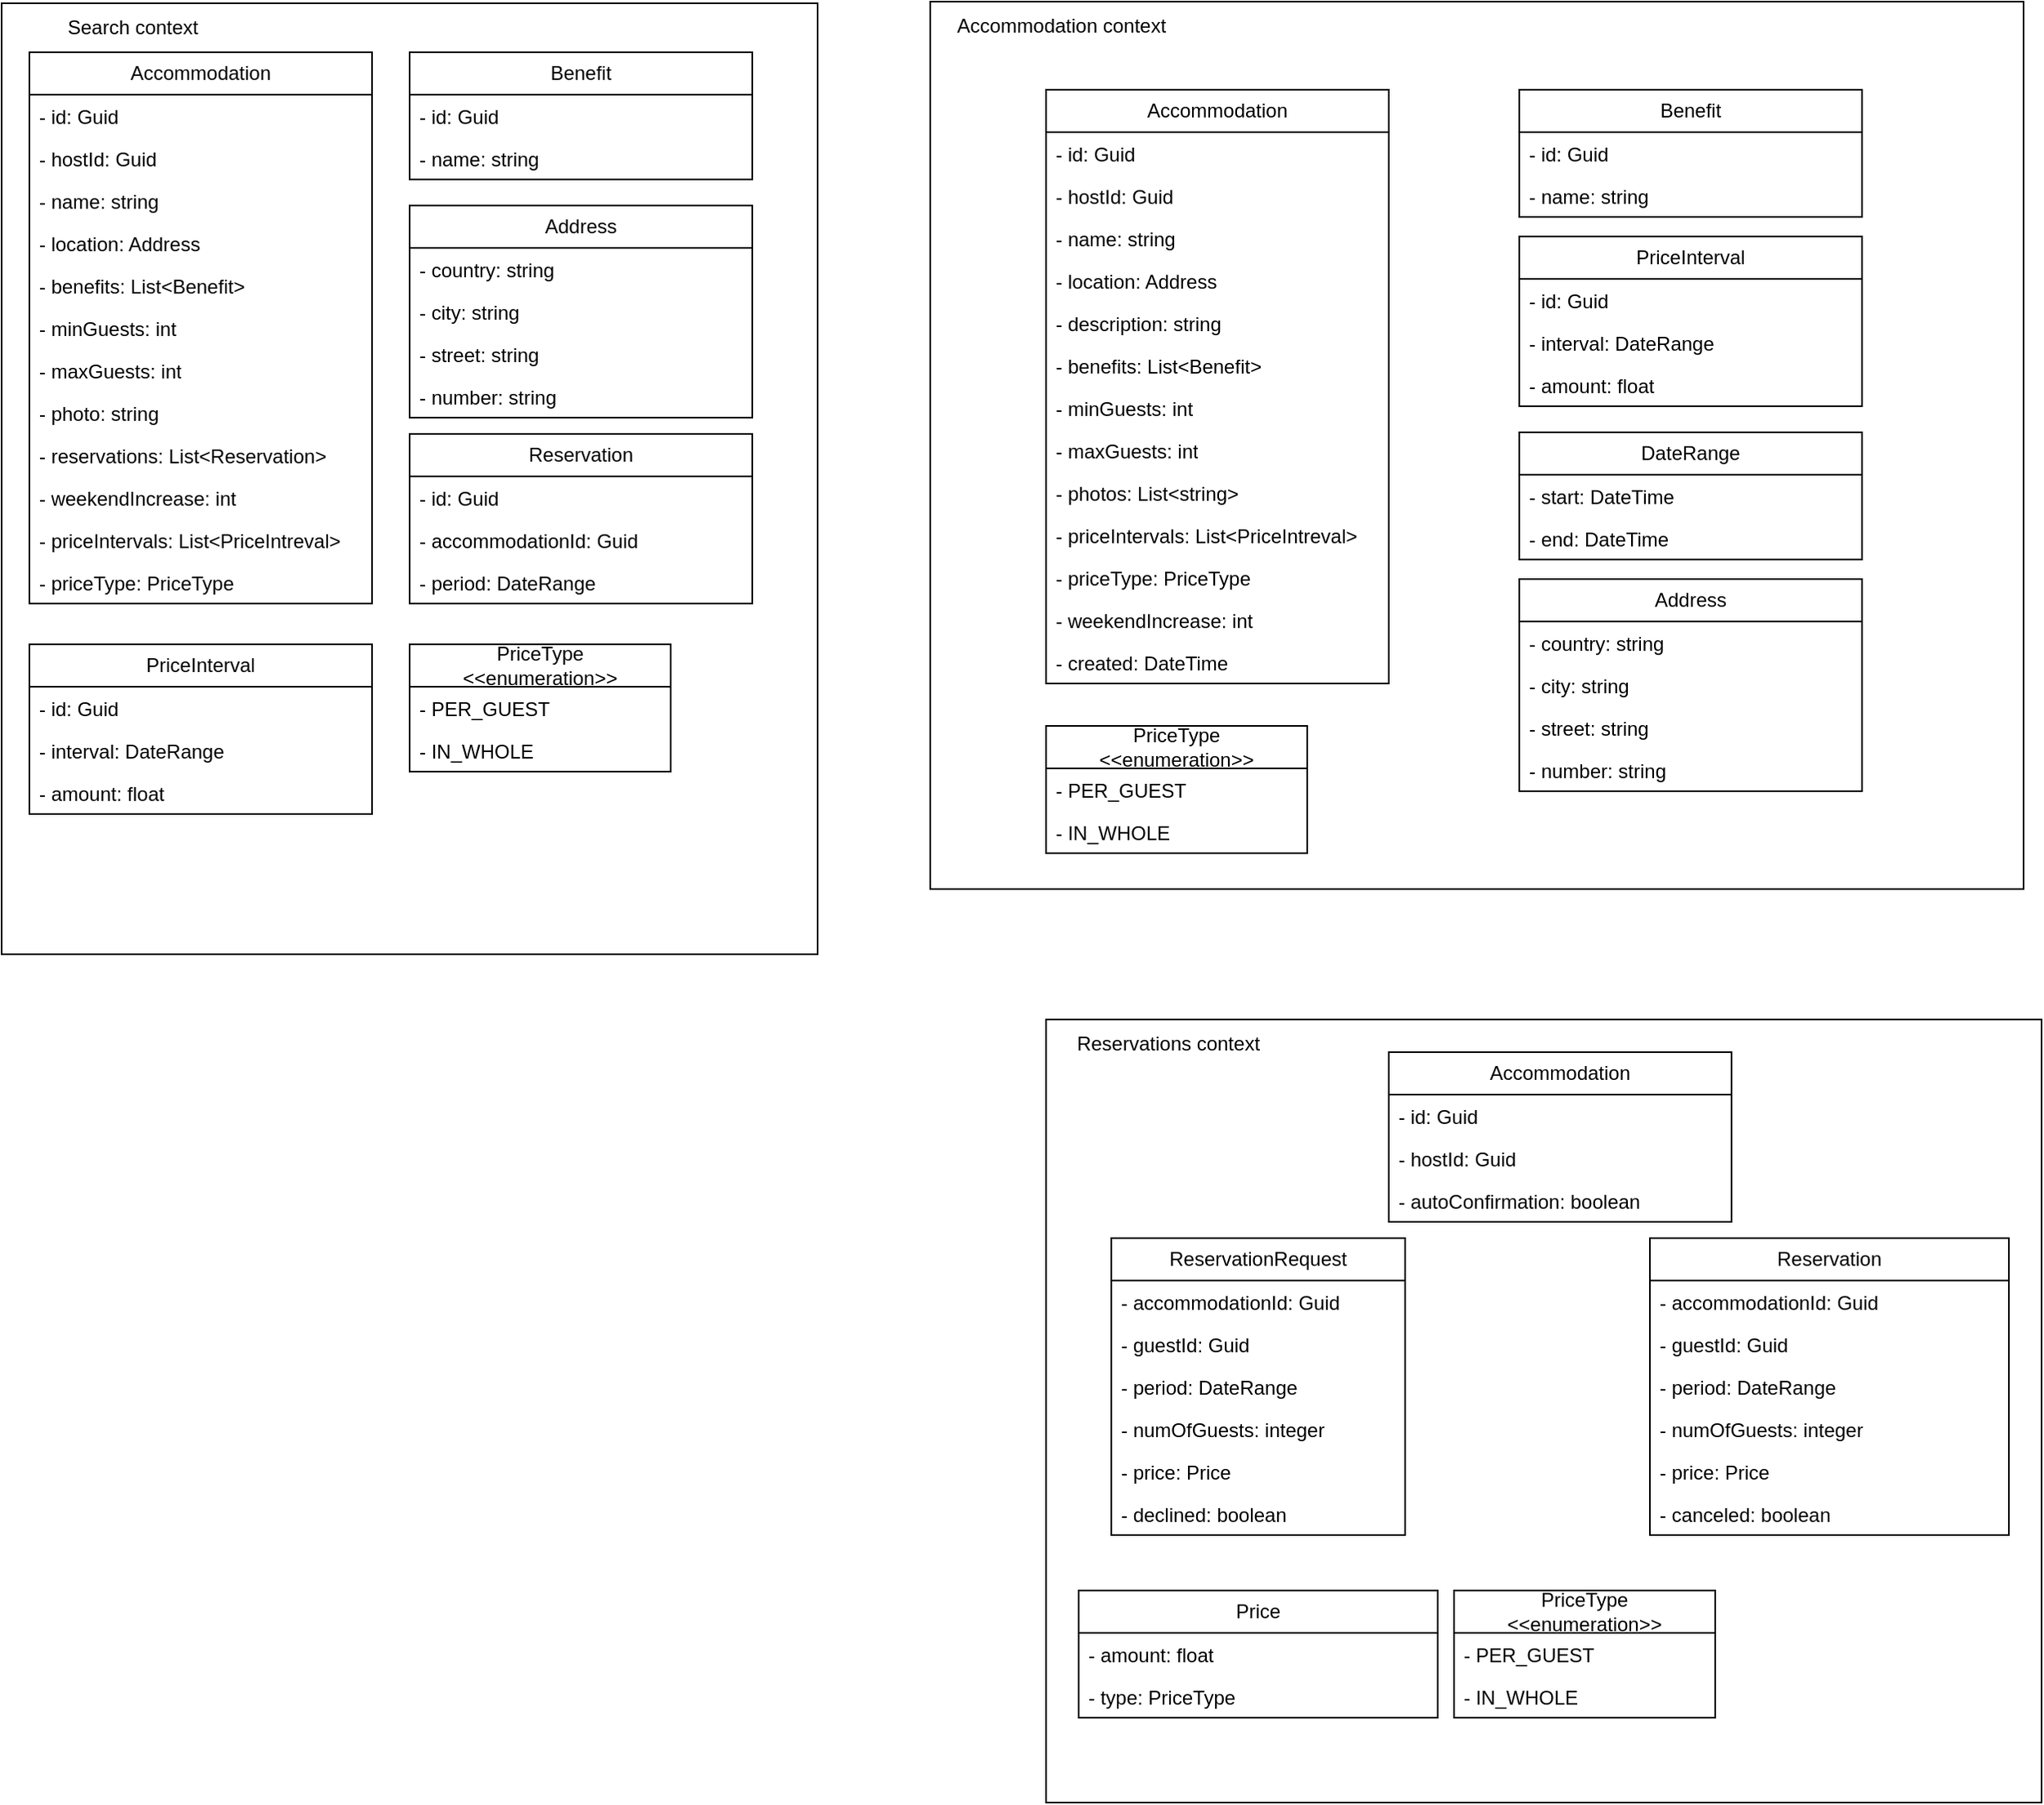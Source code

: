 <mxfile version="21.2.9" type="device">
  <diagram id="C5RBs43oDa-KdzZeNtuy" name="Page-1">
    <mxGraphModel dx="2261" dy="1965" grid="1" gridSize="10" guides="1" tooltips="1" connect="1" arrows="1" fold="1" page="1" pageScale="1" pageWidth="827" pageHeight="1169" math="0" shadow="0">
      <root>
        <mxCell id="WIyWlLk6GJQsqaUBKTNV-0" />
        <mxCell id="WIyWlLk6GJQsqaUBKTNV-1" parent="WIyWlLk6GJQsqaUBKTNV-0" />
        <mxCell id="LBU9sbjzrpB5xj3kdAKq-41" value="" style="rounded=0;whiteSpace=wrap;html=1;" parent="WIyWlLk6GJQsqaUBKTNV-1" vertex="1">
          <mxGeometry x="79" y="-584" width="670" height="544" as="geometry" />
        </mxCell>
        <mxCell id="CReKJw51q5Ft2qlF9bf0-25" value="" style="rounded=0;whiteSpace=wrap;html=1;" parent="WIyWlLk6GJQsqaUBKTNV-1" vertex="1">
          <mxGeometry x="150" y="40" width="610" height="480" as="geometry" />
        </mxCell>
        <mxCell id="CReKJw51q5Ft2qlF9bf0-0" value="ReservationRequest" style="swimlane;fontStyle=0;childLayout=stackLayout;horizontal=1;startSize=26;fillColor=none;horizontalStack=0;resizeParent=1;resizeParentMax=0;resizeLast=0;collapsible=1;marginBottom=0;whiteSpace=wrap;html=1;" parent="WIyWlLk6GJQsqaUBKTNV-1" vertex="1">
          <mxGeometry x="190" y="174" width="180" height="182" as="geometry" />
        </mxCell>
        <mxCell id="CReKJw51q5Ft2qlF9bf0-1" value="- accommodationId: Guid" style="text;strokeColor=none;fillColor=none;align=left;verticalAlign=top;spacingLeft=4;spacingRight=4;overflow=hidden;rotatable=0;points=[[0,0.5],[1,0.5]];portConstraint=eastwest;whiteSpace=wrap;html=1;" parent="CReKJw51q5Ft2qlF9bf0-0" vertex="1">
          <mxGeometry y="26" width="180" height="26" as="geometry" />
        </mxCell>
        <mxCell id="CReKJw51q5Ft2qlF9bf0-16" value="- guestId: Guid" style="text;strokeColor=none;fillColor=none;align=left;verticalAlign=top;spacingLeft=4;spacingRight=4;overflow=hidden;rotatable=0;points=[[0,0.5],[1,0.5]];portConstraint=eastwest;whiteSpace=wrap;html=1;" parent="CReKJw51q5Ft2qlF9bf0-0" vertex="1">
          <mxGeometry y="52" width="180" height="26" as="geometry" />
        </mxCell>
        <mxCell id="CReKJw51q5Ft2qlF9bf0-2" value="- period: DateRange" style="text;strokeColor=none;fillColor=none;align=left;verticalAlign=top;spacingLeft=4;spacingRight=4;overflow=hidden;rotatable=0;points=[[0,0.5],[1,0.5]];portConstraint=eastwest;whiteSpace=wrap;html=1;" parent="CReKJw51q5Ft2qlF9bf0-0" vertex="1">
          <mxGeometry y="78" width="180" height="26" as="geometry" />
        </mxCell>
        <mxCell id="CReKJw51q5Ft2qlF9bf0-3" value="- numOfGuests: integer" style="text;strokeColor=none;fillColor=none;align=left;verticalAlign=top;spacingLeft=4;spacingRight=4;overflow=hidden;rotatable=0;points=[[0,0.5],[1,0.5]];portConstraint=eastwest;whiteSpace=wrap;html=1;" parent="CReKJw51q5Ft2qlF9bf0-0" vertex="1">
          <mxGeometry y="104" width="180" height="26" as="geometry" />
        </mxCell>
        <mxCell id="CReKJw51q5Ft2qlF9bf0-12" value="- price: Price" style="text;strokeColor=none;fillColor=none;align=left;verticalAlign=top;spacingLeft=4;spacingRight=4;overflow=hidden;rotatable=0;points=[[0,0.5],[1,0.5]];portConstraint=eastwest;whiteSpace=wrap;html=1;" parent="CReKJw51q5Ft2qlF9bf0-0" vertex="1">
          <mxGeometry y="130" width="180" height="26" as="geometry" />
        </mxCell>
        <mxCell id="LBU9sbjzrpB5xj3kdAKq-0" value="- declined: boolean" style="text;strokeColor=none;fillColor=none;align=left;verticalAlign=top;spacingLeft=4;spacingRight=4;overflow=hidden;rotatable=0;points=[[0,0.5],[1,0.5]];portConstraint=eastwest;whiteSpace=wrap;html=1;" parent="CReKJw51q5Ft2qlF9bf0-0" vertex="1">
          <mxGeometry y="156" width="180" height="26" as="geometry" />
        </mxCell>
        <mxCell id="CReKJw51q5Ft2qlF9bf0-4" value="Accommodation" style="swimlane;fontStyle=0;childLayout=stackLayout;horizontal=1;startSize=26;fillColor=none;horizontalStack=0;resizeParent=1;resizeParentMax=0;resizeLast=0;collapsible=1;marginBottom=0;whiteSpace=wrap;html=1;" parent="WIyWlLk6GJQsqaUBKTNV-1" vertex="1">
          <mxGeometry x="360" y="60" width="210" height="104" as="geometry" />
        </mxCell>
        <mxCell id="CReKJw51q5Ft2qlF9bf0-5" value="- id: Guid" style="text;strokeColor=none;fillColor=none;align=left;verticalAlign=top;spacingLeft=4;spacingRight=4;overflow=hidden;rotatable=0;points=[[0,0.5],[1,0.5]];portConstraint=eastwest;whiteSpace=wrap;html=1;" parent="CReKJw51q5Ft2qlF9bf0-4" vertex="1">
          <mxGeometry y="26" width="210" height="26" as="geometry" />
        </mxCell>
        <mxCell id="CReKJw51q5Ft2qlF9bf0-6" value="- hostId: Guid" style="text;strokeColor=none;fillColor=none;align=left;verticalAlign=top;spacingLeft=4;spacingRight=4;overflow=hidden;rotatable=0;points=[[0,0.5],[1,0.5]];portConstraint=eastwest;whiteSpace=wrap;html=1;" parent="CReKJw51q5Ft2qlF9bf0-4" vertex="1">
          <mxGeometry y="52" width="210" height="26" as="geometry" />
        </mxCell>
        <mxCell id="CReKJw51q5Ft2qlF9bf0-7" value="- autoConfirmation: boolean" style="text;strokeColor=none;fillColor=none;align=left;verticalAlign=top;spacingLeft=4;spacingRight=4;overflow=hidden;rotatable=0;points=[[0,0.5],[1,0.5]];portConstraint=eastwest;whiteSpace=wrap;html=1;" parent="CReKJw51q5Ft2qlF9bf0-4" vertex="1">
          <mxGeometry y="78" width="210" height="26" as="geometry" />
        </mxCell>
        <mxCell id="CReKJw51q5Ft2qlF9bf0-8" value="Reservation" style="swimlane;fontStyle=0;childLayout=stackLayout;horizontal=1;startSize=26;fillColor=none;horizontalStack=0;resizeParent=1;resizeParentMax=0;resizeLast=0;collapsible=1;marginBottom=0;whiteSpace=wrap;html=1;" parent="WIyWlLk6GJQsqaUBKTNV-1" vertex="1">
          <mxGeometry x="520" y="174" width="220" height="182" as="geometry" />
        </mxCell>
        <mxCell id="CReKJw51q5Ft2qlF9bf0-9" value="- accommodationId: Guid" style="text;strokeColor=none;fillColor=none;align=left;verticalAlign=top;spacingLeft=4;spacingRight=4;overflow=hidden;rotatable=0;points=[[0,0.5],[1,0.5]];portConstraint=eastwest;whiteSpace=wrap;html=1;" parent="CReKJw51q5Ft2qlF9bf0-8" vertex="1">
          <mxGeometry y="26" width="220" height="26" as="geometry" />
        </mxCell>
        <mxCell id="CReKJw51q5Ft2qlF9bf0-15" value="- guestId: Guid" style="text;strokeColor=none;fillColor=none;align=left;verticalAlign=top;spacingLeft=4;spacingRight=4;overflow=hidden;rotatable=0;points=[[0,0.5],[1,0.5]];portConstraint=eastwest;whiteSpace=wrap;html=1;" parent="CReKJw51q5Ft2qlF9bf0-8" vertex="1">
          <mxGeometry y="52" width="220" height="26" as="geometry" />
        </mxCell>
        <mxCell id="CReKJw51q5Ft2qlF9bf0-10" value="- period: DateRange" style="text;strokeColor=none;fillColor=none;align=left;verticalAlign=top;spacingLeft=4;spacingRight=4;overflow=hidden;rotatable=0;points=[[0,0.5],[1,0.5]];portConstraint=eastwest;whiteSpace=wrap;html=1;" parent="CReKJw51q5Ft2qlF9bf0-8" vertex="1">
          <mxGeometry y="78" width="220" height="26" as="geometry" />
        </mxCell>
        <mxCell id="CReKJw51q5Ft2qlF9bf0-11" value="- numOfGuests: integer" style="text;strokeColor=none;fillColor=none;align=left;verticalAlign=top;spacingLeft=4;spacingRight=4;overflow=hidden;rotatable=0;points=[[0,0.5],[1,0.5]];portConstraint=eastwest;whiteSpace=wrap;html=1;" parent="CReKJw51q5Ft2qlF9bf0-8" vertex="1">
          <mxGeometry y="104" width="220" height="26" as="geometry" />
        </mxCell>
        <mxCell id="CReKJw51q5Ft2qlF9bf0-13" value="- price: Price" style="text;strokeColor=none;fillColor=none;align=left;verticalAlign=top;spacingLeft=4;spacingRight=4;overflow=hidden;rotatable=0;points=[[0,0.5],[1,0.5]];portConstraint=eastwest;whiteSpace=wrap;html=1;" parent="CReKJw51q5Ft2qlF9bf0-8" vertex="1">
          <mxGeometry y="130" width="220" height="26" as="geometry" />
        </mxCell>
        <mxCell id="CReKJw51q5Ft2qlF9bf0-14" value="- canceled: boolean" style="text;strokeColor=none;fillColor=none;align=left;verticalAlign=top;spacingLeft=4;spacingRight=4;overflow=hidden;rotatable=0;points=[[0,0.5],[1,0.5]];portConstraint=eastwest;whiteSpace=wrap;html=1;" parent="CReKJw51q5Ft2qlF9bf0-8" vertex="1">
          <mxGeometry y="156" width="220" height="26" as="geometry" />
        </mxCell>
        <mxCell id="CReKJw51q5Ft2qlF9bf0-17" value="Price" style="swimlane;fontStyle=0;childLayout=stackLayout;horizontal=1;startSize=26;fillColor=none;horizontalStack=0;resizeParent=1;resizeParentMax=0;resizeLast=0;collapsible=1;marginBottom=0;whiteSpace=wrap;html=1;" parent="WIyWlLk6GJQsqaUBKTNV-1" vertex="1">
          <mxGeometry x="170" y="390" width="220" height="78" as="geometry" />
        </mxCell>
        <mxCell id="CReKJw51q5Ft2qlF9bf0-18" value="- amount: float" style="text;strokeColor=none;fillColor=none;align=left;verticalAlign=top;spacingLeft=4;spacingRight=4;overflow=hidden;rotatable=0;points=[[0,0.5],[1,0.5]];portConstraint=eastwest;whiteSpace=wrap;html=1;" parent="CReKJw51q5Ft2qlF9bf0-17" vertex="1">
          <mxGeometry y="26" width="220" height="26" as="geometry" />
        </mxCell>
        <mxCell id="CReKJw51q5Ft2qlF9bf0-19" value="- type: PriceType" style="text;strokeColor=none;fillColor=none;align=left;verticalAlign=top;spacingLeft=4;spacingRight=4;overflow=hidden;rotatable=0;points=[[0,0.5],[1,0.5]];portConstraint=eastwest;whiteSpace=wrap;html=1;" parent="CReKJw51q5Ft2qlF9bf0-17" vertex="1">
          <mxGeometry y="52" width="220" height="26" as="geometry" />
        </mxCell>
        <mxCell id="CReKJw51q5Ft2qlF9bf0-21" value="PriceType&lt;br&gt;&amp;lt;&amp;lt;enumeration&amp;gt;&amp;gt;" style="swimlane;fontStyle=0;childLayout=stackLayout;horizontal=1;startSize=26;fillColor=none;horizontalStack=0;resizeParent=1;resizeParentMax=0;resizeLast=0;collapsible=1;marginBottom=0;whiteSpace=wrap;html=1;" parent="WIyWlLk6GJQsqaUBKTNV-1" vertex="1">
          <mxGeometry x="400" y="390" width="160" height="78" as="geometry" />
        </mxCell>
        <mxCell id="CReKJw51q5Ft2qlF9bf0-22" value="- PER_GUEST" style="text;strokeColor=none;fillColor=none;align=left;verticalAlign=top;spacingLeft=4;spacingRight=4;overflow=hidden;rotatable=0;points=[[0,0.5],[1,0.5]];portConstraint=eastwest;whiteSpace=wrap;html=1;" parent="CReKJw51q5Ft2qlF9bf0-21" vertex="1">
          <mxGeometry y="26" width="160" height="26" as="geometry" />
        </mxCell>
        <mxCell id="CReKJw51q5Ft2qlF9bf0-23" value="- IN_WHOLE" style="text;strokeColor=none;fillColor=none;align=left;verticalAlign=top;spacingLeft=4;spacingRight=4;overflow=hidden;rotatable=0;points=[[0,0.5],[1,0.5]];portConstraint=eastwest;whiteSpace=wrap;html=1;" parent="CReKJw51q5Ft2qlF9bf0-21" vertex="1">
          <mxGeometry y="52" width="160" height="26" as="geometry" />
        </mxCell>
        <mxCell id="CReKJw51q5Ft2qlF9bf0-26" value="Reservations context" style="text;html=1;strokeColor=none;fillColor=none;align=center;verticalAlign=middle;whiteSpace=wrap;rounded=0;" parent="WIyWlLk6GJQsqaUBKTNV-1" vertex="1">
          <mxGeometry x="150" y="40" width="150" height="30" as="geometry" />
        </mxCell>
        <mxCell id="LBU9sbjzrpB5xj3kdAKq-2" value="Accommodation" style="swimlane;fontStyle=0;childLayout=stackLayout;horizontal=1;startSize=26;fillColor=none;horizontalStack=0;resizeParent=1;resizeParentMax=0;resizeLast=0;collapsible=1;marginBottom=0;whiteSpace=wrap;html=1;" parent="WIyWlLk6GJQsqaUBKTNV-1" vertex="1">
          <mxGeometry x="150" y="-530" width="210" height="364" as="geometry" />
        </mxCell>
        <mxCell id="LBU9sbjzrpB5xj3kdAKq-3" value="- id: Guid" style="text;strokeColor=none;fillColor=none;align=left;verticalAlign=top;spacingLeft=4;spacingRight=4;overflow=hidden;rotatable=0;points=[[0,0.5],[1,0.5]];portConstraint=eastwest;whiteSpace=wrap;html=1;" parent="LBU9sbjzrpB5xj3kdAKq-2" vertex="1">
          <mxGeometry y="26" width="210" height="26" as="geometry" />
        </mxCell>
        <mxCell id="LBU9sbjzrpB5xj3kdAKq-4" value="- hostId: Guid" style="text;strokeColor=none;fillColor=none;align=left;verticalAlign=top;spacingLeft=4;spacingRight=4;overflow=hidden;rotatable=0;points=[[0,0.5],[1,0.5]];portConstraint=eastwest;whiteSpace=wrap;html=1;" parent="LBU9sbjzrpB5xj3kdAKq-2" vertex="1">
          <mxGeometry y="52" width="210" height="26" as="geometry" />
        </mxCell>
        <mxCell id="LBU9sbjzrpB5xj3kdAKq-6" value="- name: string" style="text;strokeColor=none;fillColor=none;align=left;verticalAlign=top;spacingLeft=4;spacingRight=4;overflow=hidden;rotatable=0;points=[[0,0.5],[1,0.5]];portConstraint=eastwest;whiteSpace=wrap;html=1;" parent="LBU9sbjzrpB5xj3kdAKq-2" vertex="1">
          <mxGeometry y="78" width="210" height="26" as="geometry" />
        </mxCell>
        <mxCell id="LBU9sbjzrpB5xj3kdAKq-7" value="- location: Address" style="text;strokeColor=none;fillColor=none;align=left;verticalAlign=top;spacingLeft=4;spacingRight=4;overflow=hidden;rotatable=0;points=[[0,0.5],[1,0.5]];portConstraint=eastwest;whiteSpace=wrap;html=1;" parent="LBU9sbjzrpB5xj3kdAKq-2" vertex="1">
          <mxGeometry y="104" width="210" height="26" as="geometry" />
        </mxCell>
        <mxCell id="LBU9sbjzrpB5xj3kdAKq-8" value="- description: string" style="text;strokeColor=none;fillColor=none;align=left;verticalAlign=top;spacingLeft=4;spacingRight=4;overflow=hidden;rotatable=0;points=[[0,0.5],[1,0.5]];portConstraint=eastwest;whiteSpace=wrap;html=1;" parent="LBU9sbjzrpB5xj3kdAKq-2" vertex="1">
          <mxGeometry y="130" width="210" height="26" as="geometry" />
        </mxCell>
        <mxCell id="LBU9sbjzrpB5xj3kdAKq-17" value="- benefits: List&amp;lt;Benefit&amp;gt;" style="text;strokeColor=none;fillColor=none;align=left;verticalAlign=top;spacingLeft=4;spacingRight=4;overflow=hidden;rotatable=0;points=[[0,0.5],[1,0.5]];portConstraint=eastwest;whiteSpace=wrap;html=1;" parent="LBU9sbjzrpB5xj3kdAKq-2" vertex="1">
          <mxGeometry y="156" width="210" height="26" as="geometry" />
        </mxCell>
        <mxCell id="LBU9sbjzrpB5xj3kdAKq-9" value="- minGuests: int" style="text;strokeColor=none;fillColor=none;align=left;verticalAlign=top;spacingLeft=4;spacingRight=4;overflow=hidden;rotatable=0;points=[[0,0.5],[1,0.5]];portConstraint=eastwest;whiteSpace=wrap;html=1;" parent="LBU9sbjzrpB5xj3kdAKq-2" vertex="1">
          <mxGeometry y="182" width="210" height="26" as="geometry" />
        </mxCell>
        <mxCell id="LBU9sbjzrpB5xj3kdAKq-18" value="- maxGuests: int" style="text;strokeColor=none;fillColor=none;align=left;verticalAlign=top;spacingLeft=4;spacingRight=4;overflow=hidden;rotatable=0;points=[[0,0.5],[1,0.5]];portConstraint=eastwest;whiteSpace=wrap;html=1;" parent="LBU9sbjzrpB5xj3kdAKq-2" vertex="1">
          <mxGeometry y="208" width="210" height="26" as="geometry" />
        </mxCell>
        <mxCell id="LBU9sbjzrpB5xj3kdAKq-19" value="- photos: List&amp;lt;string&amp;gt;" style="text;strokeColor=none;fillColor=none;align=left;verticalAlign=top;spacingLeft=4;spacingRight=4;overflow=hidden;rotatable=0;points=[[0,0.5],[1,0.5]];portConstraint=eastwest;whiteSpace=wrap;html=1;" parent="LBU9sbjzrpB5xj3kdAKq-2" vertex="1">
          <mxGeometry y="234" width="210" height="26" as="geometry" />
        </mxCell>
        <mxCell id="LBU9sbjzrpB5xj3kdAKq-30" value="- priceIntervals: List&amp;lt;PriceIntreval&amp;gt;" style="text;strokeColor=none;fillColor=none;align=left;verticalAlign=top;spacingLeft=4;spacingRight=4;overflow=hidden;rotatable=0;points=[[0,0.5],[1,0.5]];portConstraint=eastwest;whiteSpace=wrap;html=1;" parent="LBU9sbjzrpB5xj3kdAKq-2" vertex="1">
          <mxGeometry y="260" width="210" height="26" as="geometry" />
        </mxCell>
        <mxCell id="LBU9sbjzrpB5xj3kdAKq-31" value="- priceType: PriceType" style="text;strokeColor=none;fillColor=none;align=left;verticalAlign=top;spacingLeft=4;spacingRight=4;overflow=hidden;rotatable=0;points=[[0,0.5],[1,0.5]];portConstraint=eastwest;whiteSpace=wrap;html=1;" parent="LBU9sbjzrpB5xj3kdAKq-2" vertex="1">
          <mxGeometry y="286" width="210" height="26" as="geometry" />
        </mxCell>
        <mxCell id="LBU9sbjzrpB5xj3kdAKq-43" value="- weekendIncrease: int" style="text;strokeColor=none;fillColor=none;align=left;verticalAlign=top;spacingLeft=4;spacingRight=4;overflow=hidden;rotatable=0;points=[[0,0.5],[1,0.5]];portConstraint=eastwest;whiteSpace=wrap;html=1;" parent="LBU9sbjzrpB5xj3kdAKq-2" vertex="1">
          <mxGeometry y="312" width="210" height="26" as="geometry" />
        </mxCell>
        <mxCell id="LBU9sbjzrpB5xj3kdAKq-45" value="- created: DateTime" style="text;strokeColor=none;fillColor=none;align=left;verticalAlign=top;spacingLeft=4;spacingRight=4;overflow=hidden;rotatable=0;points=[[0,0.5],[1,0.5]];portConstraint=eastwest;whiteSpace=wrap;html=1;" parent="LBU9sbjzrpB5xj3kdAKq-2" vertex="1">
          <mxGeometry y="338" width="210" height="26" as="geometry" />
        </mxCell>
        <mxCell id="LBU9sbjzrpB5xj3kdAKq-10" value="Benefit" style="swimlane;fontStyle=0;childLayout=stackLayout;horizontal=1;startSize=26;fillColor=none;horizontalStack=0;resizeParent=1;resizeParentMax=0;resizeLast=0;collapsible=1;marginBottom=0;whiteSpace=wrap;html=1;" parent="WIyWlLk6GJQsqaUBKTNV-1" vertex="1">
          <mxGeometry x="440" y="-530" width="210" height="78" as="geometry" />
        </mxCell>
        <mxCell id="LBU9sbjzrpB5xj3kdAKq-11" value="- id: Guid" style="text;strokeColor=none;fillColor=none;align=left;verticalAlign=top;spacingLeft=4;spacingRight=4;overflow=hidden;rotatable=0;points=[[0,0.5],[1,0.5]];portConstraint=eastwest;whiteSpace=wrap;html=1;" parent="LBU9sbjzrpB5xj3kdAKq-10" vertex="1">
          <mxGeometry y="26" width="210" height="26" as="geometry" />
        </mxCell>
        <mxCell id="LBU9sbjzrpB5xj3kdAKq-12" value="- name: string" style="text;strokeColor=none;fillColor=none;align=left;verticalAlign=top;spacingLeft=4;spacingRight=4;overflow=hidden;rotatable=0;points=[[0,0.5],[1,0.5]];portConstraint=eastwest;whiteSpace=wrap;html=1;" parent="LBU9sbjzrpB5xj3kdAKq-10" vertex="1">
          <mxGeometry y="52" width="210" height="26" as="geometry" />
        </mxCell>
        <mxCell id="LBU9sbjzrpB5xj3kdAKq-20" value="PriceInterval" style="swimlane;fontStyle=0;childLayout=stackLayout;horizontal=1;startSize=26;fillColor=none;horizontalStack=0;resizeParent=1;resizeParentMax=0;resizeLast=0;collapsible=1;marginBottom=0;whiteSpace=wrap;html=1;" parent="WIyWlLk6GJQsqaUBKTNV-1" vertex="1">
          <mxGeometry x="440" y="-440" width="210" height="104" as="geometry" />
        </mxCell>
        <mxCell id="LBU9sbjzrpB5xj3kdAKq-21" value="- id: Guid" style="text;strokeColor=none;fillColor=none;align=left;verticalAlign=top;spacingLeft=4;spacingRight=4;overflow=hidden;rotatable=0;points=[[0,0.5],[1,0.5]];portConstraint=eastwest;whiteSpace=wrap;html=1;" parent="LBU9sbjzrpB5xj3kdAKq-20" vertex="1">
          <mxGeometry y="26" width="210" height="26" as="geometry" />
        </mxCell>
        <mxCell id="LBU9sbjzrpB5xj3kdAKq-22" value="- interval: DateRange" style="text;strokeColor=none;fillColor=none;align=left;verticalAlign=top;spacingLeft=4;spacingRight=4;overflow=hidden;rotatable=0;points=[[0,0.5],[1,0.5]];portConstraint=eastwest;whiteSpace=wrap;html=1;" parent="LBU9sbjzrpB5xj3kdAKq-20" vertex="1">
          <mxGeometry y="52" width="210" height="26" as="geometry" />
        </mxCell>
        <mxCell id="LBU9sbjzrpB5xj3kdAKq-29" value="- amount: float" style="text;strokeColor=none;fillColor=none;align=left;verticalAlign=top;spacingLeft=4;spacingRight=4;overflow=hidden;rotatable=0;points=[[0,0.5],[1,0.5]];portConstraint=eastwest;whiteSpace=wrap;html=1;" parent="LBU9sbjzrpB5xj3kdAKq-20" vertex="1">
          <mxGeometry y="78" width="210" height="26" as="geometry" />
        </mxCell>
        <mxCell id="LBU9sbjzrpB5xj3kdAKq-26" value="PriceType&lt;br&gt;&amp;lt;&amp;lt;enumeration&amp;gt;&amp;gt;" style="swimlane;fontStyle=0;childLayout=stackLayout;horizontal=1;startSize=26;fillColor=none;horizontalStack=0;resizeParent=1;resizeParentMax=0;resizeLast=0;collapsible=1;marginBottom=0;whiteSpace=wrap;html=1;" parent="WIyWlLk6GJQsqaUBKTNV-1" vertex="1">
          <mxGeometry x="150" y="-140" width="160" height="78" as="geometry" />
        </mxCell>
        <mxCell id="LBU9sbjzrpB5xj3kdAKq-27" value="- PER_GUEST" style="text;strokeColor=none;fillColor=none;align=left;verticalAlign=top;spacingLeft=4;spacingRight=4;overflow=hidden;rotatable=0;points=[[0,0.5],[1,0.5]];portConstraint=eastwest;whiteSpace=wrap;html=1;" parent="LBU9sbjzrpB5xj3kdAKq-26" vertex="1">
          <mxGeometry y="26" width="160" height="26" as="geometry" />
        </mxCell>
        <mxCell id="LBU9sbjzrpB5xj3kdAKq-28" value="- IN_WHOLE" style="text;strokeColor=none;fillColor=none;align=left;verticalAlign=top;spacingLeft=4;spacingRight=4;overflow=hidden;rotatable=0;points=[[0,0.5],[1,0.5]];portConstraint=eastwest;whiteSpace=wrap;html=1;" parent="LBU9sbjzrpB5xj3kdAKq-26" vertex="1">
          <mxGeometry y="52" width="160" height="26" as="geometry" />
        </mxCell>
        <mxCell id="LBU9sbjzrpB5xj3kdAKq-32" value="DateRange" style="swimlane;fontStyle=0;childLayout=stackLayout;horizontal=1;startSize=26;fillColor=none;horizontalStack=0;resizeParent=1;resizeParentMax=0;resizeLast=0;collapsible=1;marginBottom=0;whiteSpace=wrap;html=1;" parent="WIyWlLk6GJQsqaUBKTNV-1" vertex="1">
          <mxGeometry x="440" y="-320" width="210" height="78" as="geometry" />
        </mxCell>
        <mxCell id="LBU9sbjzrpB5xj3kdAKq-33" value="- start: DateTime" style="text;strokeColor=none;fillColor=none;align=left;verticalAlign=top;spacingLeft=4;spacingRight=4;overflow=hidden;rotatable=0;points=[[0,0.5],[1,0.5]];portConstraint=eastwest;whiteSpace=wrap;html=1;" parent="LBU9sbjzrpB5xj3kdAKq-32" vertex="1">
          <mxGeometry y="26" width="210" height="26" as="geometry" />
        </mxCell>
        <mxCell id="LBU9sbjzrpB5xj3kdAKq-34" value="- end: DateTime" style="text;strokeColor=none;fillColor=none;align=left;verticalAlign=top;spacingLeft=4;spacingRight=4;overflow=hidden;rotatable=0;points=[[0,0.5],[1,0.5]];portConstraint=eastwest;whiteSpace=wrap;html=1;" parent="LBU9sbjzrpB5xj3kdAKq-32" vertex="1">
          <mxGeometry y="52" width="210" height="26" as="geometry" />
        </mxCell>
        <mxCell id="LBU9sbjzrpB5xj3kdAKq-36" value="Address" style="swimlane;fontStyle=0;childLayout=stackLayout;horizontal=1;startSize=26;fillColor=none;horizontalStack=0;resizeParent=1;resizeParentMax=0;resizeLast=0;collapsible=1;marginBottom=0;whiteSpace=wrap;html=1;" parent="WIyWlLk6GJQsqaUBKTNV-1" vertex="1">
          <mxGeometry x="440" y="-230" width="210" height="130" as="geometry" />
        </mxCell>
        <mxCell id="LBU9sbjzrpB5xj3kdAKq-37" value="- country: string" style="text;strokeColor=none;fillColor=none;align=left;verticalAlign=top;spacingLeft=4;spacingRight=4;overflow=hidden;rotatable=0;points=[[0,0.5],[1,0.5]];portConstraint=eastwest;whiteSpace=wrap;html=1;" parent="LBU9sbjzrpB5xj3kdAKq-36" vertex="1">
          <mxGeometry y="26" width="210" height="26" as="geometry" />
        </mxCell>
        <mxCell id="LBU9sbjzrpB5xj3kdAKq-38" value="- city: string" style="text;strokeColor=none;fillColor=none;align=left;verticalAlign=top;spacingLeft=4;spacingRight=4;overflow=hidden;rotatable=0;points=[[0,0.5],[1,0.5]];portConstraint=eastwest;whiteSpace=wrap;html=1;" parent="LBU9sbjzrpB5xj3kdAKq-36" vertex="1">
          <mxGeometry y="52" width="210" height="26" as="geometry" />
        </mxCell>
        <mxCell id="LBU9sbjzrpB5xj3kdAKq-39" value="- street: string" style="text;strokeColor=none;fillColor=none;align=left;verticalAlign=top;spacingLeft=4;spacingRight=4;overflow=hidden;rotatable=0;points=[[0,0.5],[1,0.5]];portConstraint=eastwest;whiteSpace=wrap;html=1;" parent="LBU9sbjzrpB5xj3kdAKq-36" vertex="1">
          <mxGeometry y="78" width="210" height="26" as="geometry" />
        </mxCell>
        <mxCell id="LBU9sbjzrpB5xj3kdAKq-40" value="- number: string" style="text;strokeColor=none;fillColor=none;align=left;verticalAlign=top;spacingLeft=4;spacingRight=4;overflow=hidden;rotatable=0;points=[[0,0.5],[1,0.5]];portConstraint=eastwest;whiteSpace=wrap;html=1;" parent="LBU9sbjzrpB5xj3kdAKq-36" vertex="1">
          <mxGeometry y="104" width="210" height="26" as="geometry" />
        </mxCell>
        <mxCell id="LBU9sbjzrpB5xj3kdAKq-42" value="Accommodation context" style="text;html=1;strokeColor=none;fillColor=none;align=center;verticalAlign=middle;whiteSpace=wrap;rounded=0;" parent="WIyWlLk6GJQsqaUBKTNV-1" vertex="1">
          <mxGeometry x="79" y="-584" width="161" height="30" as="geometry" />
        </mxCell>
        <mxCell id="LBU9sbjzrpB5xj3kdAKq-48" value="" style="rounded=0;whiteSpace=wrap;html=1;" parent="WIyWlLk6GJQsqaUBKTNV-1" vertex="1">
          <mxGeometry x="-490" y="-583" width="500" height="583" as="geometry" />
        </mxCell>
        <mxCell id="LBU9sbjzrpB5xj3kdAKq-49" value="Search context" style="text;html=1;strokeColor=none;fillColor=none;align=center;verticalAlign=middle;whiteSpace=wrap;rounded=0;" parent="WIyWlLk6GJQsqaUBKTNV-1" vertex="1">
          <mxGeometry x="-490" y="-583" width="161" height="30" as="geometry" />
        </mxCell>
        <mxCell id="LBU9sbjzrpB5xj3kdAKq-50" value="Accommodation" style="swimlane;fontStyle=0;childLayout=stackLayout;horizontal=1;startSize=26;fillColor=none;horizontalStack=0;resizeParent=1;resizeParentMax=0;resizeLast=0;collapsible=1;marginBottom=0;whiteSpace=wrap;html=1;" parent="WIyWlLk6GJQsqaUBKTNV-1" vertex="1">
          <mxGeometry x="-473" y="-553" width="210" height="338" as="geometry" />
        </mxCell>
        <mxCell id="LBU9sbjzrpB5xj3kdAKq-51" value="- id: Guid" style="text;strokeColor=none;fillColor=none;align=left;verticalAlign=top;spacingLeft=4;spacingRight=4;overflow=hidden;rotatable=0;points=[[0,0.5],[1,0.5]];portConstraint=eastwest;whiteSpace=wrap;html=1;" parent="LBU9sbjzrpB5xj3kdAKq-50" vertex="1">
          <mxGeometry y="26" width="210" height="26" as="geometry" />
        </mxCell>
        <mxCell id="LBU9sbjzrpB5xj3kdAKq-52" value="- hostId: Guid" style="text;strokeColor=none;fillColor=none;align=left;verticalAlign=top;spacingLeft=4;spacingRight=4;overflow=hidden;rotatable=0;points=[[0,0.5],[1,0.5]];portConstraint=eastwest;whiteSpace=wrap;html=1;" parent="LBU9sbjzrpB5xj3kdAKq-50" vertex="1">
          <mxGeometry y="52" width="210" height="26" as="geometry" />
        </mxCell>
        <mxCell id="LBU9sbjzrpB5xj3kdAKq-53" value="- name: string" style="text;strokeColor=none;fillColor=none;align=left;verticalAlign=top;spacingLeft=4;spacingRight=4;overflow=hidden;rotatable=0;points=[[0,0.5],[1,0.5]];portConstraint=eastwest;whiteSpace=wrap;html=1;" parent="LBU9sbjzrpB5xj3kdAKq-50" vertex="1">
          <mxGeometry y="78" width="210" height="26" as="geometry" />
        </mxCell>
        <mxCell id="LBU9sbjzrpB5xj3kdAKq-54" value="- location: Address" style="text;strokeColor=none;fillColor=none;align=left;verticalAlign=top;spacingLeft=4;spacingRight=4;overflow=hidden;rotatable=0;points=[[0,0.5],[1,0.5]];portConstraint=eastwest;whiteSpace=wrap;html=1;" parent="LBU9sbjzrpB5xj3kdAKq-50" vertex="1">
          <mxGeometry y="104" width="210" height="26" as="geometry" />
        </mxCell>
        <mxCell id="LBU9sbjzrpB5xj3kdAKq-56" value="- benefits: List&amp;lt;Benefit&amp;gt;" style="text;strokeColor=none;fillColor=none;align=left;verticalAlign=top;spacingLeft=4;spacingRight=4;overflow=hidden;rotatable=0;points=[[0,0.5],[1,0.5]];portConstraint=eastwest;whiteSpace=wrap;html=1;" parent="LBU9sbjzrpB5xj3kdAKq-50" vertex="1">
          <mxGeometry y="130" width="210" height="26" as="geometry" />
        </mxCell>
        <mxCell id="LBU9sbjzrpB5xj3kdAKq-57" value="- minGuests: int" style="text;strokeColor=none;fillColor=none;align=left;verticalAlign=top;spacingLeft=4;spacingRight=4;overflow=hidden;rotatable=0;points=[[0,0.5],[1,0.5]];portConstraint=eastwest;whiteSpace=wrap;html=1;" parent="LBU9sbjzrpB5xj3kdAKq-50" vertex="1">
          <mxGeometry y="156" width="210" height="26" as="geometry" />
        </mxCell>
        <mxCell id="LBU9sbjzrpB5xj3kdAKq-58" value="- maxGuests: int" style="text;strokeColor=none;fillColor=none;align=left;verticalAlign=top;spacingLeft=4;spacingRight=4;overflow=hidden;rotatable=0;points=[[0,0.5],[1,0.5]];portConstraint=eastwest;whiteSpace=wrap;html=1;" parent="LBU9sbjzrpB5xj3kdAKq-50" vertex="1">
          <mxGeometry y="182" width="210" height="26" as="geometry" />
        </mxCell>
        <mxCell id="LBU9sbjzrpB5xj3kdAKq-59" value="- photo: string" style="text;strokeColor=none;fillColor=none;align=left;verticalAlign=top;spacingLeft=4;spacingRight=4;overflow=hidden;rotatable=0;points=[[0,0.5],[1,0.5]];portConstraint=eastwest;whiteSpace=wrap;html=1;" parent="LBU9sbjzrpB5xj3kdAKq-50" vertex="1">
          <mxGeometry y="208" width="210" height="26" as="geometry" />
        </mxCell>
        <mxCell id="LBU9sbjzrpB5xj3kdAKq-82" value="- reservations: List&amp;lt;Reservation&amp;gt;" style="text;strokeColor=none;fillColor=none;align=left;verticalAlign=top;spacingLeft=4;spacingRight=4;overflow=hidden;rotatable=0;points=[[0,0.5],[1,0.5]];portConstraint=eastwest;whiteSpace=wrap;html=1;" parent="LBU9sbjzrpB5xj3kdAKq-50" vertex="1">
          <mxGeometry y="234" width="210" height="26" as="geometry" />
        </mxCell>
        <mxCell id="ST-vGb88Gmzs1Vk_Q8uZ-0" value="- weekendIncrease: int" style="text;strokeColor=none;fillColor=none;align=left;verticalAlign=top;spacingLeft=4;spacingRight=4;overflow=hidden;rotatable=0;points=[[0,0.5],[1,0.5]];portConstraint=eastwest;whiteSpace=wrap;html=1;" vertex="1" parent="LBU9sbjzrpB5xj3kdAKq-50">
          <mxGeometry y="260" width="210" height="26" as="geometry" />
        </mxCell>
        <mxCell id="ST-vGb88Gmzs1Vk_Q8uZ-1" value="- priceIntervals: List&amp;lt;PriceIntreval&amp;gt;" style="text;strokeColor=none;fillColor=none;align=left;verticalAlign=top;spacingLeft=4;spacingRight=4;overflow=hidden;rotatable=0;points=[[0,0.5],[1,0.5]];portConstraint=eastwest;whiteSpace=wrap;html=1;" vertex="1" parent="LBU9sbjzrpB5xj3kdAKq-50">
          <mxGeometry y="286" width="210" height="26" as="geometry" />
        </mxCell>
        <mxCell id="ST-vGb88Gmzs1Vk_Q8uZ-7" value="- priceType: PriceType" style="text;strokeColor=none;fillColor=none;align=left;verticalAlign=top;spacingLeft=4;spacingRight=4;overflow=hidden;rotatable=0;points=[[0,0.5],[1,0.5]];portConstraint=eastwest;whiteSpace=wrap;html=1;" vertex="1" parent="LBU9sbjzrpB5xj3kdAKq-50">
          <mxGeometry y="312" width="210" height="26" as="geometry" />
        </mxCell>
        <mxCell id="LBU9sbjzrpB5xj3kdAKq-64" value="Benefit" style="swimlane;fontStyle=0;childLayout=stackLayout;horizontal=1;startSize=26;fillColor=none;horizontalStack=0;resizeParent=1;resizeParentMax=0;resizeLast=0;collapsible=1;marginBottom=0;whiteSpace=wrap;html=1;" parent="WIyWlLk6GJQsqaUBKTNV-1" vertex="1">
          <mxGeometry x="-240" y="-553" width="210" height="78" as="geometry" />
        </mxCell>
        <mxCell id="LBU9sbjzrpB5xj3kdAKq-65" value="- id: Guid" style="text;strokeColor=none;fillColor=none;align=left;verticalAlign=top;spacingLeft=4;spacingRight=4;overflow=hidden;rotatable=0;points=[[0,0.5],[1,0.5]];portConstraint=eastwest;whiteSpace=wrap;html=1;" parent="LBU9sbjzrpB5xj3kdAKq-64" vertex="1">
          <mxGeometry y="26" width="210" height="26" as="geometry" />
        </mxCell>
        <mxCell id="LBU9sbjzrpB5xj3kdAKq-66" value="- name: string" style="text;strokeColor=none;fillColor=none;align=left;verticalAlign=top;spacingLeft=4;spacingRight=4;overflow=hidden;rotatable=0;points=[[0,0.5],[1,0.5]];portConstraint=eastwest;whiteSpace=wrap;html=1;" parent="LBU9sbjzrpB5xj3kdAKq-64" vertex="1">
          <mxGeometry y="52" width="210" height="26" as="geometry" />
        </mxCell>
        <mxCell id="LBU9sbjzrpB5xj3kdAKq-77" value="Address" style="swimlane;fontStyle=0;childLayout=stackLayout;horizontal=1;startSize=26;fillColor=none;horizontalStack=0;resizeParent=1;resizeParentMax=0;resizeLast=0;collapsible=1;marginBottom=0;whiteSpace=wrap;html=1;" parent="WIyWlLk6GJQsqaUBKTNV-1" vertex="1">
          <mxGeometry x="-240" y="-459" width="210" height="130" as="geometry" />
        </mxCell>
        <mxCell id="LBU9sbjzrpB5xj3kdAKq-78" value="- country: string" style="text;strokeColor=none;fillColor=none;align=left;verticalAlign=top;spacingLeft=4;spacingRight=4;overflow=hidden;rotatable=0;points=[[0,0.5],[1,0.5]];portConstraint=eastwest;whiteSpace=wrap;html=1;" parent="LBU9sbjzrpB5xj3kdAKq-77" vertex="1">
          <mxGeometry y="26" width="210" height="26" as="geometry" />
        </mxCell>
        <mxCell id="LBU9sbjzrpB5xj3kdAKq-79" value="- city: string" style="text;strokeColor=none;fillColor=none;align=left;verticalAlign=top;spacingLeft=4;spacingRight=4;overflow=hidden;rotatable=0;points=[[0,0.5],[1,0.5]];portConstraint=eastwest;whiteSpace=wrap;html=1;" parent="LBU9sbjzrpB5xj3kdAKq-77" vertex="1">
          <mxGeometry y="52" width="210" height="26" as="geometry" />
        </mxCell>
        <mxCell id="LBU9sbjzrpB5xj3kdAKq-80" value="- street: string" style="text;strokeColor=none;fillColor=none;align=left;verticalAlign=top;spacingLeft=4;spacingRight=4;overflow=hidden;rotatable=0;points=[[0,0.5],[1,0.5]];portConstraint=eastwest;whiteSpace=wrap;html=1;" parent="LBU9sbjzrpB5xj3kdAKq-77" vertex="1">
          <mxGeometry y="78" width="210" height="26" as="geometry" />
        </mxCell>
        <mxCell id="LBU9sbjzrpB5xj3kdAKq-81" value="- number: string" style="text;strokeColor=none;fillColor=none;align=left;verticalAlign=top;spacingLeft=4;spacingRight=4;overflow=hidden;rotatable=0;points=[[0,0.5],[1,0.5]];portConstraint=eastwest;whiteSpace=wrap;html=1;" parent="LBU9sbjzrpB5xj3kdAKq-77" vertex="1">
          <mxGeometry y="104" width="210" height="26" as="geometry" />
        </mxCell>
        <mxCell id="LBU9sbjzrpB5xj3kdAKq-83" value="Reservation" style="swimlane;fontStyle=0;childLayout=stackLayout;horizontal=1;startSize=26;fillColor=none;horizontalStack=0;resizeParent=1;resizeParentMax=0;resizeLast=0;collapsible=1;marginBottom=0;whiteSpace=wrap;html=1;" parent="WIyWlLk6GJQsqaUBKTNV-1" vertex="1">
          <mxGeometry x="-240" y="-319" width="210" height="104" as="geometry" />
        </mxCell>
        <mxCell id="LBU9sbjzrpB5xj3kdAKq-84" value="- id: Guid" style="text;strokeColor=none;fillColor=none;align=left;verticalAlign=top;spacingLeft=4;spacingRight=4;overflow=hidden;rotatable=0;points=[[0,0.5],[1,0.5]];portConstraint=eastwest;whiteSpace=wrap;html=1;" parent="LBU9sbjzrpB5xj3kdAKq-83" vertex="1">
          <mxGeometry y="26" width="210" height="26" as="geometry" />
        </mxCell>
        <mxCell id="LBU9sbjzrpB5xj3kdAKq-86" value="- accommodationId: Guid" style="text;strokeColor=none;fillColor=none;align=left;verticalAlign=top;spacingLeft=4;spacingRight=4;overflow=hidden;rotatable=0;points=[[0,0.5],[1,0.5]];portConstraint=eastwest;whiteSpace=wrap;html=1;" parent="LBU9sbjzrpB5xj3kdAKq-83" vertex="1">
          <mxGeometry y="52" width="210" height="26" as="geometry" />
        </mxCell>
        <mxCell id="LBU9sbjzrpB5xj3kdAKq-90" value="- period: DateRange" style="text;strokeColor=none;fillColor=none;align=left;verticalAlign=top;spacingLeft=4;spacingRight=4;overflow=hidden;rotatable=0;points=[[0,0.5],[1,0.5]];portConstraint=eastwest;whiteSpace=wrap;html=1;" parent="LBU9sbjzrpB5xj3kdAKq-83" vertex="1">
          <mxGeometry y="78" width="210" height="26" as="geometry" />
        </mxCell>
        <mxCell id="ST-vGb88Gmzs1Vk_Q8uZ-2" value="PriceInterval" style="swimlane;fontStyle=0;childLayout=stackLayout;horizontal=1;startSize=26;fillColor=none;horizontalStack=0;resizeParent=1;resizeParentMax=0;resizeLast=0;collapsible=1;marginBottom=0;whiteSpace=wrap;html=1;" vertex="1" parent="WIyWlLk6GJQsqaUBKTNV-1">
          <mxGeometry x="-473" y="-190" width="210" height="104" as="geometry" />
        </mxCell>
        <mxCell id="ST-vGb88Gmzs1Vk_Q8uZ-3" value="- id: Guid" style="text;strokeColor=none;fillColor=none;align=left;verticalAlign=top;spacingLeft=4;spacingRight=4;overflow=hidden;rotatable=0;points=[[0,0.5],[1,0.5]];portConstraint=eastwest;whiteSpace=wrap;html=1;" vertex="1" parent="ST-vGb88Gmzs1Vk_Q8uZ-2">
          <mxGeometry y="26" width="210" height="26" as="geometry" />
        </mxCell>
        <mxCell id="ST-vGb88Gmzs1Vk_Q8uZ-4" value="- interval: DateRange" style="text;strokeColor=none;fillColor=none;align=left;verticalAlign=top;spacingLeft=4;spacingRight=4;overflow=hidden;rotatable=0;points=[[0,0.5],[1,0.5]];portConstraint=eastwest;whiteSpace=wrap;html=1;" vertex="1" parent="ST-vGb88Gmzs1Vk_Q8uZ-2">
          <mxGeometry y="52" width="210" height="26" as="geometry" />
        </mxCell>
        <mxCell id="ST-vGb88Gmzs1Vk_Q8uZ-5" value="- amount: float" style="text;strokeColor=none;fillColor=none;align=left;verticalAlign=top;spacingLeft=4;spacingRight=4;overflow=hidden;rotatable=0;points=[[0,0.5],[1,0.5]];portConstraint=eastwest;whiteSpace=wrap;html=1;" vertex="1" parent="ST-vGb88Gmzs1Vk_Q8uZ-2">
          <mxGeometry y="78" width="210" height="26" as="geometry" />
        </mxCell>
        <mxCell id="ST-vGb88Gmzs1Vk_Q8uZ-8" value="PriceType&lt;br&gt;&amp;lt;&amp;lt;enumeration&amp;gt;&amp;gt;" style="swimlane;fontStyle=0;childLayout=stackLayout;horizontal=1;startSize=26;fillColor=none;horizontalStack=0;resizeParent=1;resizeParentMax=0;resizeLast=0;collapsible=1;marginBottom=0;whiteSpace=wrap;html=1;" vertex="1" parent="WIyWlLk6GJQsqaUBKTNV-1">
          <mxGeometry x="-240" y="-190" width="160" height="78" as="geometry" />
        </mxCell>
        <mxCell id="ST-vGb88Gmzs1Vk_Q8uZ-9" value="- PER_GUEST" style="text;strokeColor=none;fillColor=none;align=left;verticalAlign=top;spacingLeft=4;spacingRight=4;overflow=hidden;rotatable=0;points=[[0,0.5],[1,0.5]];portConstraint=eastwest;whiteSpace=wrap;html=1;" vertex="1" parent="ST-vGb88Gmzs1Vk_Q8uZ-8">
          <mxGeometry y="26" width="160" height="26" as="geometry" />
        </mxCell>
        <mxCell id="ST-vGb88Gmzs1Vk_Q8uZ-10" value="- IN_WHOLE" style="text;strokeColor=none;fillColor=none;align=left;verticalAlign=top;spacingLeft=4;spacingRight=4;overflow=hidden;rotatable=0;points=[[0,0.5],[1,0.5]];portConstraint=eastwest;whiteSpace=wrap;html=1;" vertex="1" parent="ST-vGb88Gmzs1Vk_Q8uZ-8">
          <mxGeometry y="52" width="160" height="26" as="geometry" />
        </mxCell>
      </root>
    </mxGraphModel>
  </diagram>
</mxfile>
